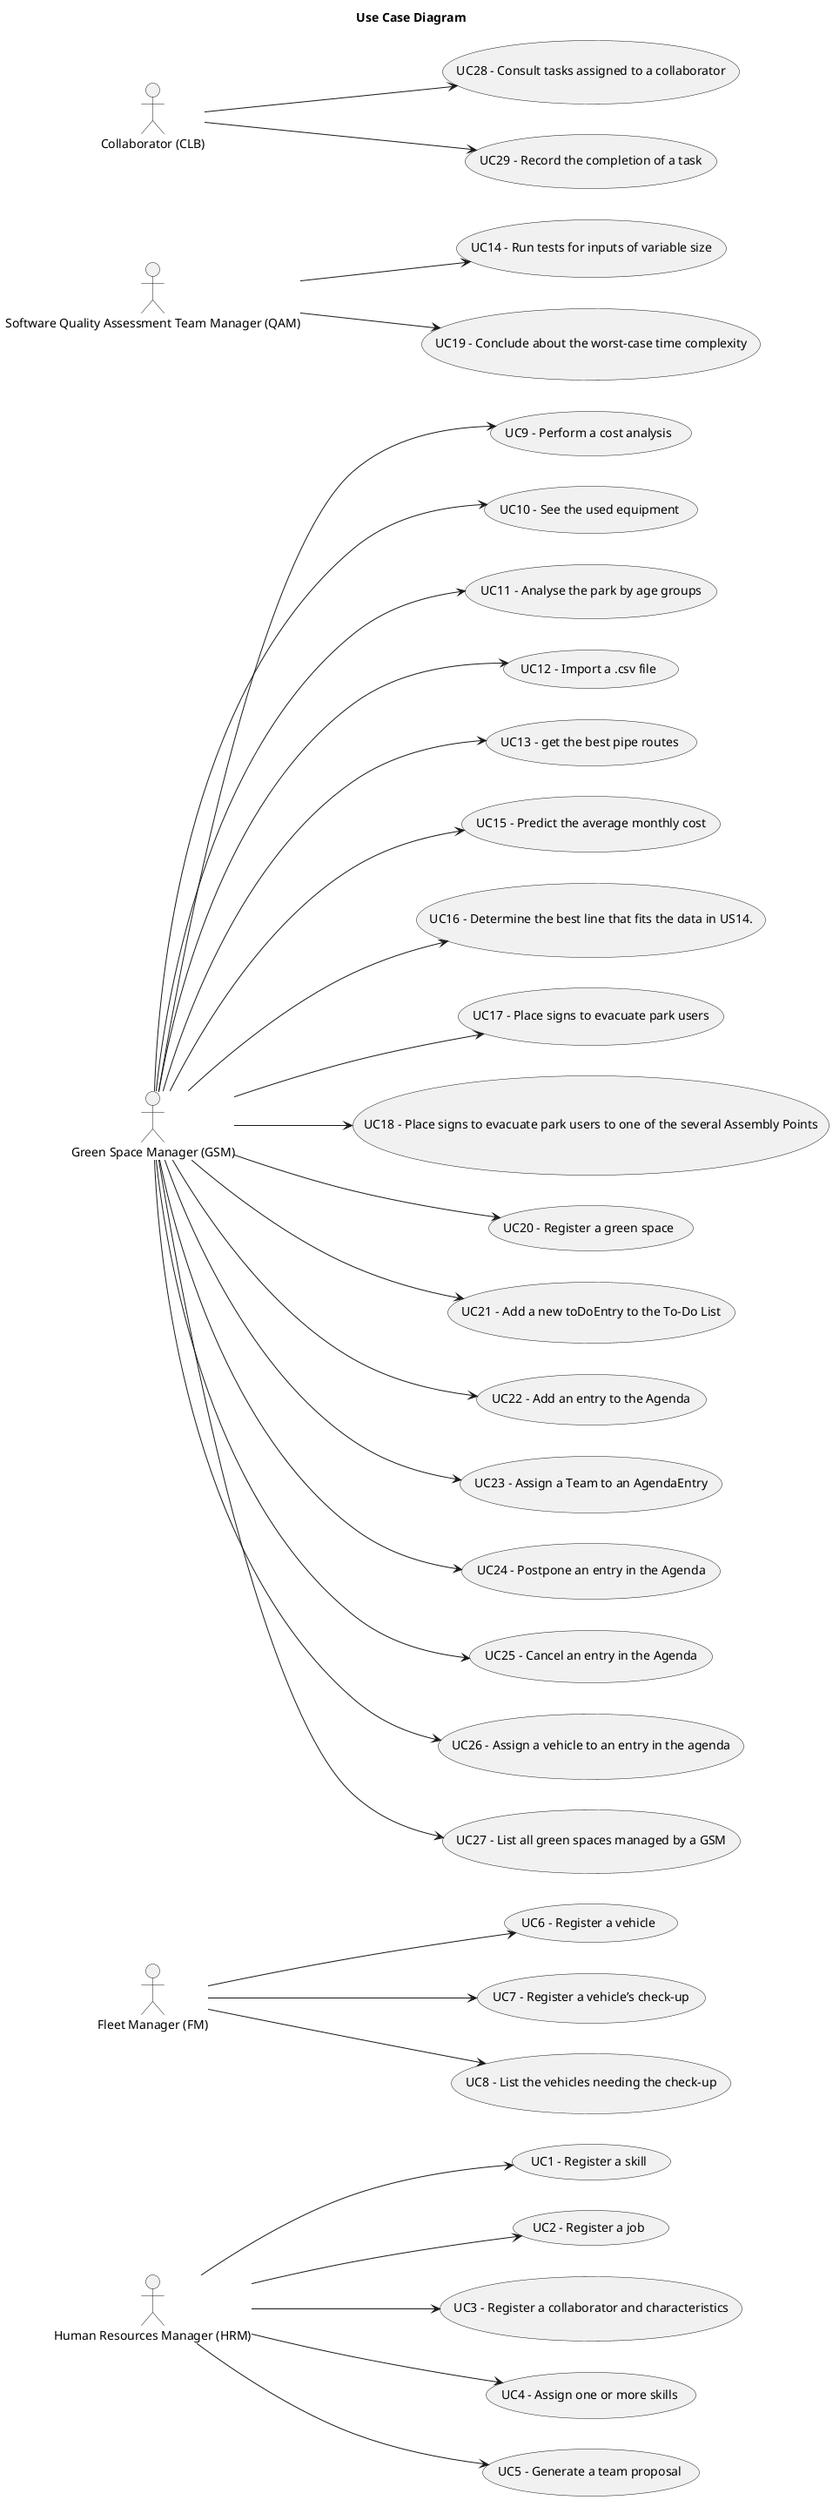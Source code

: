 @startuml
skinparam monochrome true
skinparam packageStyle rectangle
skinparam shadowing false

title Use Case Diagram

left to right direction

    actor "Human Resources Manager (HRM)" as HRM
    actor "Fleet Manager (FM)" as FM
    actor "Green Space Manager (GSM)" as GSM
    actor "Software Quality Assessment Team Manager (QAM)" as QAM
    actor "Collaborator (CLB)" as CLB



    usecase "UC1 - Register a skill" as UC1
    usecase "UC2 - Register a job" as UC2
    usecase "UC3 - Register a collaborator and characteristics" as UC3
    usecase "UC4 - Assign one or more skills" as UC4
    usecase "UC5 - Generate a team proposal" as UC5
    usecase "UC6 - Register a vehicle" as UC6
    usecase "UC7 - Register a vehicle’s check-up" as UC7
    usecase "UC8 - List the vehicles needing the check-up" as UC8
    usecase "UC9 - Perform a cost analysis" as UC9
    usecase "UC10 - See the used equipment" as UC10
    usecase "UC11 - Analyse the park by age groups" as UC11
    usecase "UC12 - Import a .csv file" as UC12
    usecase "UC13 - get the best pipe routes" as UC13
    usecase "UC14 - Run tests for inputs of variable size" as UC14
    usecase "UC15 - Predict the average monthly cost" as UC15
    usecase "UC16 - Determine the best line that fits the data in US14." as UC16
    usecase "UC17 - Place signs to evacuate park users" as UC17
    usecase "UC18 - Place signs to evacuate park users to one of the several Assembly Points" as UC18
    usecase "UC19 - Conclude about the worst-case time complexity" as UC19
    usecase "UC20 - Register a green space" as UC20
    usecase "UC21 - Add a new toDoEntry to the To-Do List" as UC21
    usecase "UC22 - Add an entry to the Agenda" as UC22
    usecase "UC23 - Assign a Team to an AgendaEntry" as UC23
    usecase "UC24 - Postpone an entry in the Agenda" as UC24
    usecase "UC25 - Cancel an entry in the Agenda" as UC25
    usecase "UC26 - Assign a vehicle to an entry in the agenda" as UC26
    usecase "UC27 - List all green spaces managed by a GSM" as UC27
    usecase "UC28 - Consult tasks assigned to a collaborator" as UC28
    usecase "UC29 - Record the completion of a task" as UC29
    HRM --> UC1
    HRM --> UC2
    HRM --> UC3
    HRM --> UC4
    HRM --> UC5

    FM --> UC6
    FM --> UC7
    FM --> UC8

    GSM --> UC9
    GSM --> UC10
    GSM --> UC11
    GSM --> UC12
    GSM --> UC13
    GSM --> UC15
    GSM --> UC16
    GSM --> UC17
    GSM --> UC18
    GSM --> UC20
    GSM --> UC21
    GSM --> UC22
    GSM --> UC23
    GSM --> UC24
    GSM --> UC25
    GSM --> UC26
    GSM --> UC27

    QAM --> UC14
    QAM --> UC19

    CLB --> UC28
    CLB --> UC29

@enduml